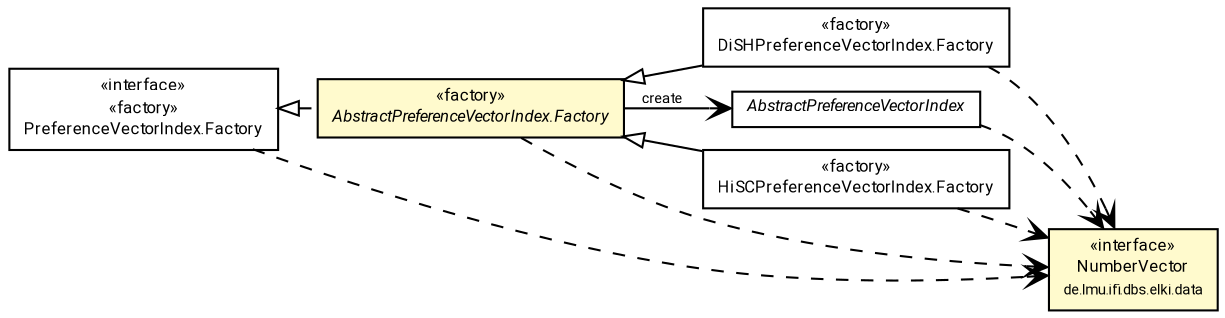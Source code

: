 #!/usr/local/bin/dot
#
# Class diagram 
# Generated by UMLGraph version R5_7_2-60-g0e99a6 (http://www.spinellis.gr/umlgraph/)
#

digraph G {
	graph [fontnames="svg"]
	edge [fontname="Roboto",fontsize=7,labelfontname="Roboto",labelfontsize=7,color="black"];
	node [fontname="Roboto",fontcolor="black",fontsize=8,shape=plaintext,margin=0,width=0,height=0];
	nodesep=0.15;
	ranksep=0.25;
	rankdir=LR;
	// de.lmu.ifi.dbs.elki.index.preprocessed.preference.DiSHPreferenceVectorIndex.Factory<V extends de.lmu.ifi.dbs.elki.data.NumberVector>
	c1259037 [label=<<table title="de.lmu.ifi.dbs.elki.index.preprocessed.preference.DiSHPreferenceVectorIndex.Factory" border="0" cellborder="1" cellspacing="0" cellpadding="2" href="DiSHPreferenceVectorIndex.Factory.html" target="_parent">
		<tr><td><table border="0" cellspacing="0" cellpadding="1">
		<tr><td align="center" balign="center"> &#171;factory&#187; </td></tr>
		<tr><td align="center" balign="center"> <font face="Roboto">DiSHPreferenceVectorIndex.Factory</font> </td></tr>
		</table></td></tr>
		</table>>, URL="DiSHPreferenceVectorIndex.Factory.html"];
	// de.lmu.ifi.dbs.elki.index.preprocessed.preference.PreferenceVectorIndex.Factory<V extends de.lmu.ifi.dbs.elki.data.NumberVector>
	c1259535 [label=<<table title="de.lmu.ifi.dbs.elki.index.preprocessed.preference.PreferenceVectorIndex.Factory" border="0" cellborder="1" cellspacing="0" cellpadding="2" href="PreferenceVectorIndex.Factory.html" target="_parent">
		<tr><td><table border="0" cellspacing="0" cellpadding="1">
		<tr><td align="center" balign="center"> &#171;interface&#187; </td></tr>
		<tr><td align="center" balign="center"> &#171;factory&#187; </td></tr>
		<tr><td align="center" balign="center"> <font face="Roboto">PreferenceVectorIndex.Factory</font> </td></tr>
		</table></td></tr>
		</table>>, URL="PreferenceVectorIndex.Factory.html"];
	// de.lmu.ifi.dbs.elki.index.preprocessed.preference.AbstractPreferenceVectorIndex<NV extends de.lmu.ifi.dbs.elki.data.NumberVector>
	c1259536 [label=<<table title="de.lmu.ifi.dbs.elki.index.preprocessed.preference.AbstractPreferenceVectorIndex" border="0" cellborder="1" cellspacing="0" cellpadding="2" href="AbstractPreferenceVectorIndex.html" target="_parent">
		<tr><td><table border="0" cellspacing="0" cellpadding="1">
		<tr><td align="center" balign="center"> <font face="Roboto"><i>AbstractPreferenceVectorIndex</i></font> </td></tr>
		</table></td></tr>
		</table>>, URL="AbstractPreferenceVectorIndex.html"];
	// de.lmu.ifi.dbs.elki.index.preprocessed.preference.AbstractPreferenceVectorIndex.Factory<V extends de.lmu.ifi.dbs.elki.data.NumberVector>
	c1259537 [label=<<table title="de.lmu.ifi.dbs.elki.index.preprocessed.preference.AbstractPreferenceVectorIndex.Factory" border="0" cellborder="1" cellspacing="0" cellpadding="2" bgcolor="lemonChiffon" href="AbstractPreferenceVectorIndex.Factory.html" target="_parent">
		<tr><td><table border="0" cellspacing="0" cellpadding="1">
		<tr><td align="center" balign="center"> &#171;factory&#187; </td></tr>
		<tr><td align="center" balign="center"> <font face="Roboto"><i>AbstractPreferenceVectorIndex.Factory</i></font> </td></tr>
		</table></td></tr>
		</table>>, URL="AbstractPreferenceVectorIndex.Factory.html"];
	// de.lmu.ifi.dbs.elki.index.preprocessed.preference.HiSCPreferenceVectorIndex.Factory<V extends de.lmu.ifi.dbs.elki.data.NumberVector>
	c1259539 [label=<<table title="de.lmu.ifi.dbs.elki.index.preprocessed.preference.HiSCPreferenceVectorIndex.Factory" border="0" cellborder="1" cellspacing="0" cellpadding="2" href="HiSCPreferenceVectorIndex.Factory.html" target="_parent">
		<tr><td><table border="0" cellspacing="0" cellpadding="1">
		<tr><td align="center" balign="center"> &#171;factory&#187; </td></tr>
		<tr><td align="center" balign="center"> <font face="Roboto">HiSCPreferenceVectorIndex.Factory</font> </td></tr>
		</table></td></tr>
		</table>>, URL="HiSCPreferenceVectorIndex.Factory.html"];
	// de.lmu.ifi.dbs.elki.data.NumberVector
	c1260186 [label=<<table title="de.lmu.ifi.dbs.elki.data.NumberVector" border="0" cellborder="1" cellspacing="0" cellpadding="2" bgcolor="LemonChiffon" href="../../../data/NumberVector.html" target="_parent">
		<tr><td><table border="0" cellspacing="0" cellpadding="1">
		<tr><td align="center" balign="center"> &#171;interface&#187; </td></tr>
		<tr><td align="center" balign="center"> <font face="Roboto">NumberVector</font> </td></tr>
		<tr><td align="center" balign="center"> <font face="Roboto" point-size="7.0">de.lmu.ifi.dbs.elki.data</font> </td></tr>
		</table></td></tr>
		</table>>, URL="../../../data/NumberVector.html"];
	// de.lmu.ifi.dbs.elki.index.preprocessed.preference.DiSHPreferenceVectorIndex.Factory<V extends de.lmu.ifi.dbs.elki.data.NumberVector> extends de.lmu.ifi.dbs.elki.index.preprocessed.preference.AbstractPreferenceVectorIndex.Factory<V extends de.lmu.ifi.dbs.elki.data.NumberVector>
	c1259537 -> c1259037 [arrowtail=empty,dir=back,weight=10];
	// de.lmu.ifi.dbs.elki.index.preprocessed.preference.AbstractPreferenceVectorIndex.Factory<V extends de.lmu.ifi.dbs.elki.data.NumberVector> implements de.lmu.ifi.dbs.elki.index.preprocessed.preference.PreferenceVectorIndex.Factory<V extends de.lmu.ifi.dbs.elki.data.NumberVector>
	c1259535 -> c1259537 [arrowtail=empty,style=dashed,dir=back,weight=9];
	// de.lmu.ifi.dbs.elki.index.preprocessed.preference.AbstractPreferenceVectorIndex.Factory<V extends de.lmu.ifi.dbs.elki.data.NumberVector> navassoc de.lmu.ifi.dbs.elki.index.preprocessed.preference.AbstractPreferenceVectorIndex<NV extends de.lmu.ifi.dbs.elki.data.NumberVector>
	c1259537 -> c1259536 [arrowhead=open,weight=1,label="create"];
	// de.lmu.ifi.dbs.elki.index.preprocessed.preference.HiSCPreferenceVectorIndex.Factory<V extends de.lmu.ifi.dbs.elki.data.NumberVector> extends de.lmu.ifi.dbs.elki.index.preprocessed.preference.AbstractPreferenceVectorIndex.Factory<V extends de.lmu.ifi.dbs.elki.data.NumberVector>
	c1259537 -> c1259539 [arrowtail=empty,dir=back,weight=10];
	// de.lmu.ifi.dbs.elki.index.preprocessed.preference.DiSHPreferenceVectorIndex.Factory<V extends de.lmu.ifi.dbs.elki.data.NumberVector> depend de.lmu.ifi.dbs.elki.data.NumberVector
	c1259037 -> c1260186 [arrowhead=open,style=dashed,weight=0];
	// de.lmu.ifi.dbs.elki.index.preprocessed.preference.PreferenceVectorIndex.Factory<V extends de.lmu.ifi.dbs.elki.data.NumberVector> depend de.lmu.ifi.dbs.elki.data.NumberVector
	c1259535 -> c1260186 [arrowhead=open,style=dashed,weight=0];
	// de.lmu.ifi.dbs.elki.index.preprocessed.preference.AbstractPreferenceVectorIndex<NV extends de.lmu.ifi.dbs.elki.data.NumberVector> depend de.lmu.ifi.dbs.elki.data.NumberVector
	c1259536 -> c1260186 [arrowhead=open,style=dashed,weight=0];
	// de.lmu.ifi.dbs.elki.index.preprocessed.preference.AbstractPreferenceVectorIndex.Factory<V extends de.lmu.ifi.dbs.elki.data.NumberVector> depend de.lmu.ifi.dbs.elki.data.NumberVector
	c1259537 -> c1260186 [arrowhead=open,style=dashed,weight=0];
	// de.lmu.ifi.dbs.elki.index.preprocessed.preference.HiSCPreferenceVectorIndex.Factory<V extends de.lmu.ifi.dbs.elki.data.NumberVector> depend de.lmu.ifi.dbs.elki.data.NumberVector
	c1259539 -> c1260186 [arrowhead=open,style=dashed,weight=0];
}

